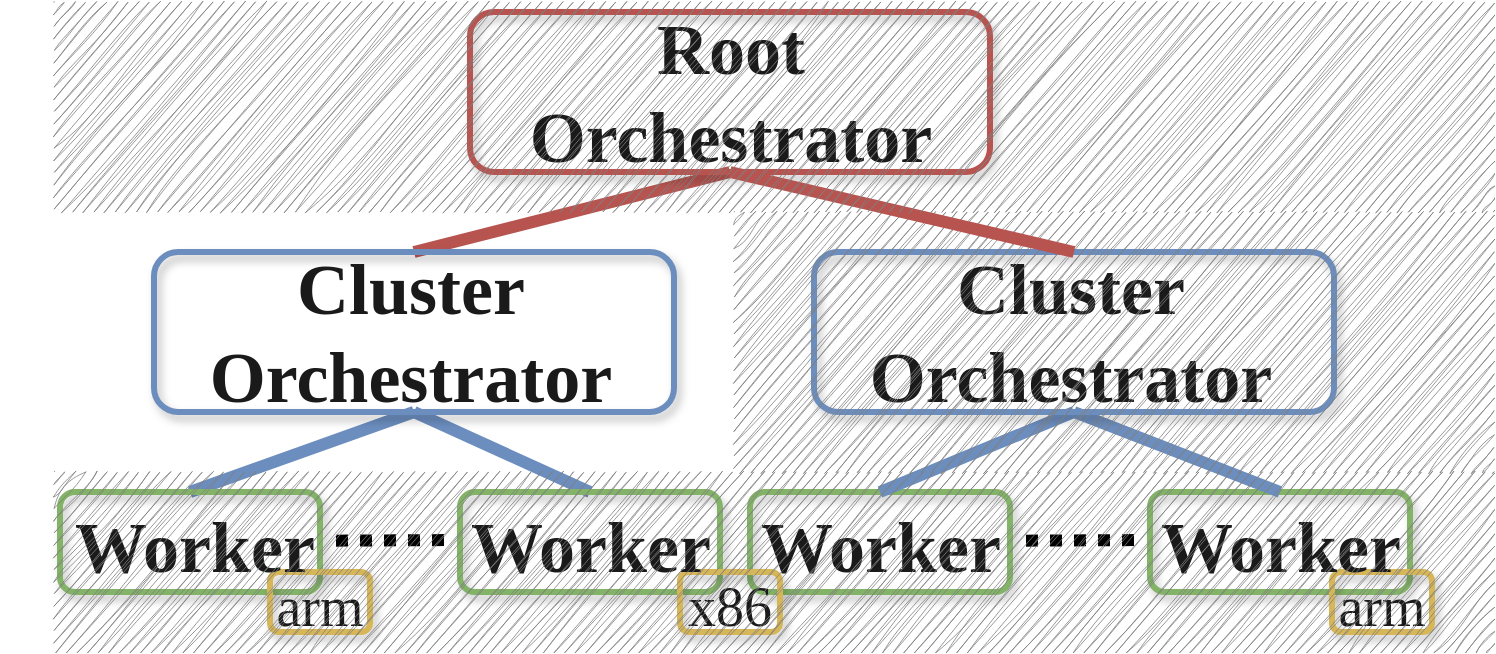 <mxfile version="26.0.16">
  <diagram name="Page-1" id="RvLJMDJxxB9WrQDahHjU">
    <mxGraphModel dx="584" dy="898" grid="1" gridSize="10" guides="1" tooltips="1" connect="1" arrows="1" fold="1" page="1" pageScale="1" pageWidth="850" pageHeight="1100" math="0" shadow="0">
      <root>
        <mxCell id="0" />
        <mxCell id="1" parent="0" />
        <mxCell id="WDB6JOf-iWaTPl9ExDCZ-1" style="edgeStyle=none;rounded=1;orthogonalLoop=1;jettySize=auto;html=1;exitX=0.5;exitY=1;exitDx=0;exitDy=0;entryX=0.5;entryY=0;entryDx=0;entryDy=0;fontFamily=CMU Sans Serif;fontSize=36;endArrow=none;endFill=0;strokeWidth=6;fillColor=#f8cecc;strokeColor=#b85450;" edge="1" parent="1" source="WDB6JOf-iWaTPl9ExDCZ-2" target="WDB6JOf-iWaTPl9ExDCZ-25">
          <mxGeometry relative="1" as="geometry" />
        </mxCell>
        <mxCell id="WDB6JOf-iWaTPl9ExDCZ-2" value="" style="rounded=1;whiteSpace=wrap;html=1;strokeWidth=3;shadow=1;sketch=0;fillColor=none;strokeColor=#b85450;fontFamily=CMU Sans Serif;fontColor=#1A1A1A;" vertex="1" parent="1">
          <mxGeometry x="1148" y="70" width="260" height="80" as="geometry" />
        </mxCell>
        <mxCell id="WDB6JOf-iWaTPl9ExDCZ-3" style="edgeStyle=none;rounded=1;orthogonalLoop=1;jettySize=auto;html=1;exitX=0.5;exitY=1;exitDx=0;exitDy=0;entryX=0.5;entryY=0;entryDx=0;entryDy=0;fontFamily=CMU Sans Serif;fontSize=36;endArrow=none;endFill=0;strokeWidth=6;fillColor=#dae8fc;strokeColor=#6c8ebf;" edge="1" parent="1" source="WDB6JOf-iWaTPl9ExDCZ-25" target="WDB6JOf-iWaTPl9ExDCZ-10">
          <mxGeometry relative="1" as="geometry" />
        </mxCell>
        <mxCell id="WDB6JOf-iWaTPl9ExDCZ-4" style="edgeStyle=none;rounded=1;orthogonalLoop=1;jettySize=auto;html=1;exitX=0.5;exitY=1;exitDx=0;exitDy=0;entryX=0.5;entryY=0;entryDx=0;entryDy=0;fontFamily=CMU Sans Serif;fontSize=36;endArrow=none;endFill=0;strokeWidth=6;fillColor=#dae8fc;strokeColor=#6c8ebf;" edge="1" parent="1" source="WDB6JOf-iWaTPl9ExDCZ-25" target="WDB6JOf-iWaTPl9ExDCZ-9">
          <mxGeometry relative="1" as="geometry" />
        </mxCell>
        <mxCell id="WDB6JOf-iWaTPl9ExDCZ-5" value="" style="rounded=1;whiteSpace=wrap;html=1;strokeWidth=3;shadow=1;sketch=0;fillColor=none;strokeColor=#82b366;fontFamily=CMU Sans Serif;fontColor=#1A1A1A;" vertex="1" parent="1">
          <mxGeometry x="1288" y="310" width="130" height="50" as="geometry" />
        </mxCell>
        <mxCell id="WDB6JOf-iWaTPl9ExDCZ-6" value="" style="rounded=1;whiteSpace=wrap;html=1;strokeWidth=3;shadow=1;sketch=0;fillColor=none;strokeColor=#82b366;fontFamily=CMU Sans Serif;fontColor=#1A1A1A;" vertex="1" parent="1">
          <mxGeometry x="1488" y="310" width="130" height="50" as="geometry" />
        </mxCell>
        <mxCell id="WDB6JOf-iWaTPl9ExDCZ-7" style="rounded=0;orthogonalLoop=1;jettySize=auto;html=1;exitX=1;exitY=0.5;exitDx=0;exitDy=0;fontFamily=CMU Sans Serif;fontSize=36;dashed=1;endArrow=none;endFill=0;dashPattern=1 1;strokeWidth=6;" edge="1" parent="1">
          <mxGeometry relative="1" as="geometry">
            <mxPoint x="1426" y="334.33" as="sourcePoint" />
            <mxPoint x="1486" y="334.0" as="targetPoint" />
          </mxGeometry>
        </mxCell>
        <mxCell id="WDB6JOf-iWaTPl9ExDCZ-8" style="edgeStyle=none;rounded=1;orthogonalLoop=1;jettySize=auto;html=1;entryX=0;entryY=0.5;entryDx=0;entryDy=0;fontFamily=CMU Sans Serif;fontSize=36;endArrow=none;endFill=0;strokeWidth=6;" edge="1" parent="1" source="WDB6JOf-iWaTPl9ExDCZ-6" target="WDB6JOf-iWaTPl9ExDCZ-6">
          <mxGeometry relative="1" as="geometry" />
        </mxCell>
        <mxCell id="WDB6JOf-iWaTPl9ExDCZ-9" value="" style="rounded=1;whiteSpace=wrap;html=1;strokeWidth=3;shadow=1;sketch=0;fillColor=none;strokeColor=#82B366;fontFamily=CMU Sans Serif;fontColor=#1A1A1A;" vertex="1" parent="1">
          <mxGeometry x="943" y="310" width="130" height="50" as="geometry" />
        </mxCell>
        <mxCell id="WDB6JOf-iWaTPl9ExDCZ-10" value="" style="rounded=1;whiteSpace=wrap;html=1;strokeWidth=3;shadow=1;sketch=0;fillColor=none;strokeColor=#82b366;fontFamily=CMU Sans Serif;fontColor=#1A1A1A;" vertex="1" parent="1">
          <mxGeometry x="1143" y="310" width="130" height="50" as="geometry" />
        </mxCell>
        <mxCell id="WDB6JOf-iWaTPl9ExDCZ-11" style="rounded=0;orthogonalLoop=1;jettySize=auto;html=1;exitX=1;exitY=0.5;exitDx=0;exitDy=0;fontFamily=CMU Sans Serif;fontSize=36;dashed=1;endArrow=none;endFill=0;dashPattern=1 1;strokeWidth=6;" edge="1" parent="1">
          <mxGeometry relative="1" as="geometry">
            <mxPoint x="1081" y="334.33" as="sourcePoint" />
            <mxPoint x="1141" y="334.0" as="targetPoint" />
          </mxGeometry>
        </mxCell>
        <mxCell id="WDB6JOf-iWaTPl9ExDCZ-12" style="edgeStyle=none;rounded=1;orthogonalLoop=1;jettySize=auto;html=1;entryX=0;entryY=0.5;entryDx=0;entryDy=0;fontFamily=CMU Sans Serif;fontSize=36;endArrow=none;endFill=0;strokeWidth=6;" edge="1" parent="1" source="WDB6JOf-iWaTPl9ExDCZ-10" target="WDB6JOf-iWaTPl9ExDCZ-10">
          <mxGeometry relative="1" as="geometry" />
        </mxCell>
        <mxCell id="WDB6JOf-iWaTPl9ExDCZ-13" value="&lt;font style=&quot;font-size: 28px&quot;&gt;arm&lt;/font&gt;" style="rounded=1;whiteSpace=wrap;html=1;shadow=1;sketch=0;fontFamily=CMU Sans Serif;fontSize=36;strokeWidth=3;fillColor=none;strokeColor=#d6b656;fontColor=#1A1A1A;" vertex="1" parent="1">
          <mxGeometry x="1048" y="350" width="50" height="30" as="geometry" />
        </mxCell>
        <mxCell id="WDB6JOf-iWaTPl9ExDCZ-14" value="&lt;font style=&quot;font-size: 28px&quot;&gt;x86&lt;/font&gt;" style="rounded=1;whiteSpace=wrap;html=1;shadow=1;sketch=0;fontFamily=CMU Sans Serif;fontSize=36;strokeWidth=3;fillColor=none;strokeColor=#d6b656;fontColor=#1A1A1A;" vertex="1" parent="1">
          <mxGeometry x="1253" y="350" width="50" height="30" as="geometry" />
        </mxCell>
        <mxCell id="WDB6JOf-iWaTPl9ExDCZ-15" value="&lt;font style=&quot;font-size: 28px&quot;&gt;arm&lt;/font&gt;" style="rounded=1;whiteSpace=wrap;html=1;shadow=1;sketch=0;fontFamily=CMU Sans Serif;fontSize=36;strokeWidth=3;fillColor=none;strokeColor=#d6b656;fontColor=#1A1A1A;" vertex="1" parent="1">
          <mxGeometry x="1579" y="350" width="50" height="30" as="geometry" />
        </mxCell>
        <mxCell id="WDB6JOf-iWaTPl9ExDCZ-16" value="&lt;b style=&quot;&quot;&gt;&lt;font style=&quot;font-size: 36px&quot;&gt;Root Orchestrator&lt;/font&gt;&lt;/b&gt;" style="text;html=1;strokeColor=none;fillColor=none;align=center;verticalAlign=middle;whiteSpace=wrap;rounded=0;sketch=0;fontColor=#1A1A1A;fontFamily=CMU Sans Serif;" vertex="1" parent="1">
          <mxGeometry x="1181" y="96" width="195" height="30" as="geometry" />
        </mxCell>
        <mxCell id="WDB6JOf-iWaTPl9ExDCZ-17" style="edgeStyle=orthogonalEdgeStyle;rounded=0;orthogonalLoop=1;jettySize=auto;html=1;exitX=0.5;exitY=1;exitDx=0;exitDy=0;fontFamily=CMU Sans Serif;fontColor=#FFFFFF;" edge="1" parent="1">
          <mxGeometry relative="1" as="geometry">
            <mxPoint x="1452" y="248" as="sourcePoint" />
            <mxPoint x="1452" y="248" as="targetPoint" />
          </mxGeometry>
        </mxCell>
        <mxCell id="WDB6JOf-iWaTPl9ExDCZ-18" value="&lt;b style=&quot;&quot;&gt;&lt;font style=&quot;font-size: 36px&quot;&gt;Worker&lt;br&gt;&lt;/font&gt;&lt;/b&gt;" style="text;html=1;strokeColor=none;fillColor=none;align=center;verticalAlign=middle;whiteSpace=wrap;rounded=0;sketch=0;fontColor=#1A1A1A;fontFamily=CMU Sans Serif;" vertex="1" parent="1">
          <mxGeometry x="913" y="323.34" width="195" height="30" as="geometry" />
        </mxCell>
        <mxCell id="WDB6JOf-iWaTPl9ExDCZ-19" value="&lt;b style=&quot;&quot;&gt;&lt;font style=&quot;font-size: 36px&quot;&gt;Worker&lt;br&gt;&lt;/font&gt;&lt;/b&gt;" style="text;html=1;strokeColor=none;fillColor=none;align=center;verticalAlign=middle;whiteSpace=wrap;rounded=0;sketch=0;fontColor=#1A1A1A;fontFamily=CMU Sans Serif;" vertex="1" parent="1">
          <mxGeometry x="1110.5" y="323.34" width="195" height="30" as="geometry" />
        </mxCell>
        <mxCell id="WDB6JOf-iWaTPl9ExDCZ-20" value="&lt;b style=&quot;&quot;&gt;&lt;font style=&quot;font-size: 36px&quot;&gt;Worker&lt;br&gt;&lt;/font&gt;&lt;/b&gt;" style="text;html=1;strokeColor=none;fillColor=none;align=center;verticalAlign=middle;whiteSpace=wrap;rounded=0;sketch=0;fontColor=#1A1A1A;fontFamily=CMU Sans Serif;" vertex="1" parent="1">
          <mxGeometry x="1255.5" y="323.34" width="195" height="30" as="geometry" />
        </mxCell>
        <mxCell id="WDB6JOf-iWaTPl9ExDCZ-21" value="&lt;b style=&quot;&quot;&gt;&lt;font style=&quot;font-size: 36px&quot;&gt;Worker&lt;br&gt;&lt;/font&gt;&lt;/b&gt;" style="text;html=1;strokeColor=none;fillColor=none;align=center;verticalAlign=middle;whiteSpace=wrap;rounded=0;sketch=0;fontColor=#1A1A1A;fontFamily=CMU Sans Serif;" vertex="1" parent="1">
          <mxGeometry x="1455.5" y="323.34" width="195" height="30" as="geometry" />
        </mxCell>
        <mxCell id="WDB6JOf-iWaTPl9ExDCZ-22" style="edgeStyle=none;rounded=1;orthogonalLoop=1;jettySize=auto;html=1;entryX=0.5;entryY=0;entryDx=0;entryDy=0;fontFamily=CMU Sans Serif;fontSize=36;endArrow=none;endFill=0;strokeWidth=6;fillColor=#dae8fc;strokeColor=#6c8ebf;exitX=0.5;exitY=1;exitDx=0;exitDy=0;" edge="1" parent="1" source="WDB6JOf-iWaTPl9ExDCZ-28" target="WDB6JOf-iWaTPl9ExDCZ-5">
          <mxGeometry relative="1" as="geometry">
            <mxPoint x="1440" y="280" as="sourcePoint" />
            <mxPoint x="1533" y="460" as="targetPoint" />
          </mxGeometry>
        </mxCell>
        <mxCell id="WDB6JOf-iWaTPl9ExDCZ-23" style="edgeStyle=none;rounded=1;orthogonalLoop=1;jettySize=auto;html=1;entryX=0.5;entryY=0;entryDx=0;entryDy=0;fontFamily=CMU Sans Serif;fontSize=36;endArrow=none;endFill=0;strokeWidth=6;fillColor=#dae8fc;strokeColor=#6c8ebf;exitX=0.5;exitY=1;exitDx=0;exitDy=0;" edge="1" parent="1" source="WDB6JOf-iWaTPl9ExDCZ-28" target="WDB6JOf-iWaTPl9ExDCZ-6">
          <mxGeometry relative="1" as="geometry">
            <mxPoint x="1440" y="280" as="sourcePoint" />
            <mxPoint x="1363" y="320" as="targetPoint" />
          </mxGeometry>
        </mxCell>
        <mxCell id="WDB6JOf-iWaTPl9ExDCZ-24" value="" style="group" vertex="1" connectable="0" parent="1">
          <mxGeometry x="990" y="190" width="260" height="80" as="geometry" />
        </mxCell>
        <mxCell id="WDB6JOf-iWaTPl9ExDCZ-25" value="" style="rounded=1;whiteSpace=wrap;html=1;strokeWidth=3;shadow=1;sketch=0;fillColor=none;strokeColor=#6c8ebf;fontFamily=CMU Sans Serif;fontColor=#1A1A1A;" vertex="1" parent="WDB6JOf-iWaTPl9ExDCZ-24">
          <mxGeometry width="260" height="80" as="geometry" />
        </mxCell>
        <mxCell id="WDB6JOf-iWaTPl9ExDCZ-26" value="&lt;b style=&quot;&quot;&gt;&lt;font style=&quot;font-size: 36px&quot;&gt;Cluster Orchestrator&lt;/font&gt;&lt;/b&gt;" style="text;html=1;strokeColor=none;fillColor=none;align=center;verticalAlign=middle;whiteSpace=wrap;rounded=0;sketch=0;fontColor=#1A1A1A;fontFamily=CMU Sans Serif;" vertex="1" parent="WDB6JOf-iWaTPl9ExDCZ-24">
          <mxGeometry x="31" y="26" width="195" height="30" as="geometry" />
        </mxCell>
        <mxCell id="WDB6JOf-iWaTPl9ExDCZ-27" value="" style="group" vertex="1" connectable="0" parent="1">
          <mxGeometry x="1320" y="190" width="340" height="200" as="geometry" />
        </mxCell>
        <mxCell id="WDB6JOf-iWaTPl9ExDCZ-28" value="" style="rounded=1;whiteSpace=wrap;html=1;strokeWidth=3;shadow=1;sketch=0;fillColor=none;strokeColor=#6c8ebf;fontFamily=CMU Sans Serif;fontColor=#1A1A1A;" vertex="1" parent="WDB6JOf-iWaTPl9ExDCZ-27">
          <mxGeometry width="260" height="80" as="geometry" />
        </mxCell>
        <mxCell id="WDB6JOf-iWaTPl9ExDCZ-29" value="&lt;b style=&quot;&quot;&gt;&lt;font style=&quot;font-size: 36px&quot;&gt;Cluster Orchestrator&lt;/font&gt;&lt;/b&gt;" style="text;html=1;strokeColor=none;fillColor=none;align=center;verticalAlign=middle;whiteSpace=wrap;rounded=0;sketch=0;fontColor=#1A1A1A;fontFamily=CMU Sans Serif;" vertex="1" parent="WDB6JOf-iWaTPl9ExDCZ-27">
          <mxGeometry x="31" y="26" width="195" height="30" as="geometry" />
        </mxCell>
        <mxCell id="WDB6JOf-iWaTPl9ExDCZ-30" value="" style="rounded=0;whiteSpace=wrap;html=1;strokeColor=none;fillColor=#808080;fontColor=#333333;opacity=80;sketch=1;curveFitting=1;jiggle=2;" vertex="1" parent="WDB6JOf-iWaTPl9ExDCZ-27">
          <mxGeometry x="-380" y="110" width="720" height="90" as="geometry" />
        </mxCell>
        <mxCell id="WDB6JOf-iWaTPl9ExDCZ-33" value="" style="rounded=0;whiteSpace=wrap;html=1;strokeColor=none;fillColor=#808080;fontColor=#333333;opacity=80;sketch=1;curveFitting=1;jiggle=2;" vertex="1" parent="WDB6JOf-iWaTPl9ExDCZ-27">
          <mxGeometry x="-40" y="-20" width="380" height="130" as="geometry" />
        </mxCell>
        <mxCell id="WDB6JOf-iWaTPl9ExDCZ-31" style="edgeStyle=none;rounded=1;orthogonalLoop=1;jettySize=auto;html=1;fontFamily=CMU Sans Serif;fontSize=36;endArrow=none;endFill=0;strokeWidth=6;fillColor=#f8cecc;strokeColor=#b85450;entryX=0.5;entryY=1;entryDx=0;entryDy=0;exitX=0.5;exitY=0;exitDx=0;exitDy=0;" edge="1" parent="1" source="WDB6JOf-iWaTPl9ExDCZ-28" target="WDB6JOf-iWaTPl9ExDCZ-2">
          <mxGeometry relative="1" as="geometry">
            <mxPoint x="1430" y="190" as="sourcePoint" />
            <mxPoint x="1280" y="160" as="targetPoint" />
          </mxGeometry>
        </mxCell>
        <mxCell id="WDB6JOf-iWaTPl9ExDCZ-32" value="" style="rounded=0;whiteSpace=wrap;html=1;strokeColor=none;fillColor=#808080;fontColor=#333333;opacity=80;sketch=1;curveFitting=1;jiggle=2;" vertex="1" parent="1">
          <mxGeometry x="940" y="65" width="720" height="105" as="geometry" />
        </mxCell>
      </root>
    </mxGraphModel>
  </diagram>
</mxfile>
